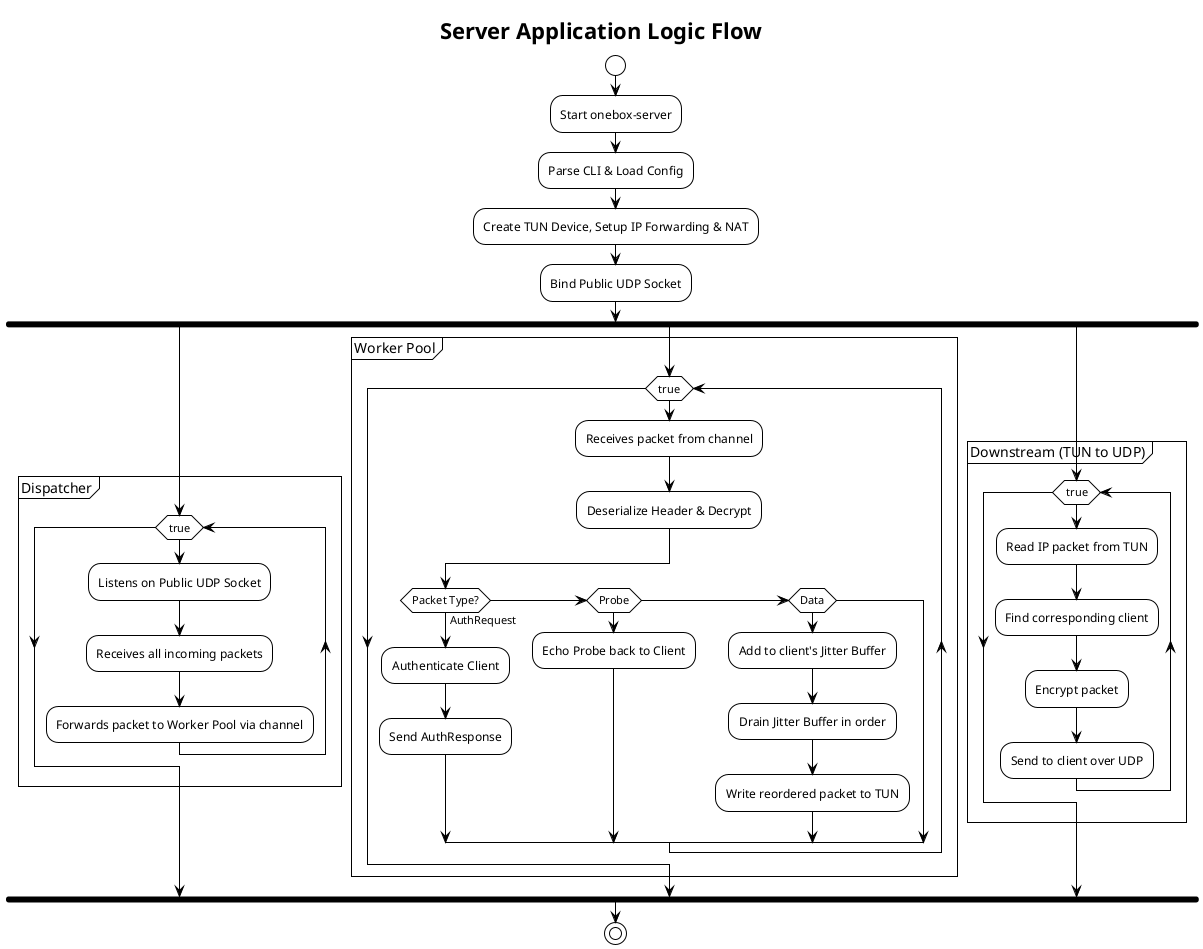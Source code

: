 @startuml
!theme plain

title Server Application Logic Flow

start
:Start onebox-server;
:Parse CLI & Load Config;
:Create TUN Device, Setup IP Forwarding & NAT;
:Bind Public UDP Socket;

fork
  partition "Dispatcher" {
    while (true)
      :Listens on Public UDP Socket;
      :Receives all incoming packets;
      :Forwards packet to Worker Pool via channel;
    endwhile
  }
fork again
  partition "Worker Pool" {
    while (true)
      :Receives packet from channel;
      :Deserialize Header & Decrypt;
      if (Packet Type?) then (AuthRequest)
        :Authenticate Client;
        :Send AuthResponse;
      elseif (Probe)
        :Echo Probe back to Client;
      elseif (Data)
        :Add to client's Jitter Buffer;
        :Drain Jitter Buffer in order;
        :Write reordered packet to TUN;
      endif
    endwhile
  }
fork again
  partition "Downstream (TUN to UDP)" {
    while (true)
      :Read IP packet from TUN;
      :Find corresponding client;
      :Encrypt packet;
      :Send to client over UDP;
    endwhile
  }
end fork

stop
@enduml
